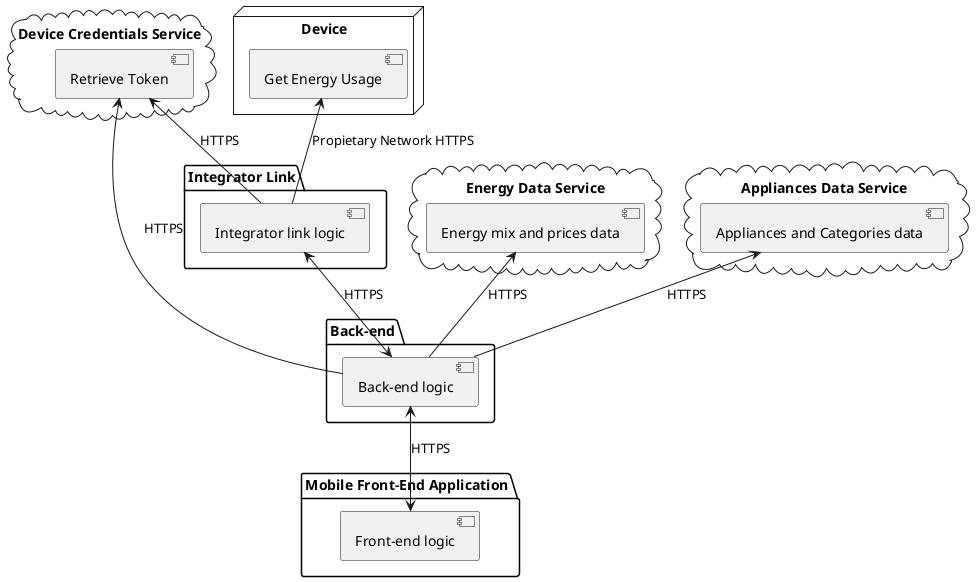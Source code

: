 @startuml

package "Mobile Front-End Application" {
   [Front-end logic]
}

package "Back-end" {
  [Back-end logic]
}

cloud "Energy Data Service" {
  [Energy mix and prices data]
}

cloud "Appliances Data Service" {
  [Appliances and Categories data]
}

package "Integrator Link" {
   [Integrator link logic]
}

node "Device" {
  [Get Energy Usage]
}

cloud "Device Credentials Service" {
  [Retrieve Token]
}

[Front-end logic] <-u-> [Back-end logic] : HTTPS
[Integrator link logic] <-d-> [Back-end logic] : HTTPS
[Appliances and Categories data] <-d- [Back-end logic] : HTTPS
[Energy mix and prices data] <-d- [Back-end logic] : HTTPS
[Retrieve Token] <-r- [Back-end logic] : HTTPS
[Retrieve Token] <-d- [Integrator link logic]: HTTPS
[Get Energy Usage] <-d- [Integrator link logic] : Propietary Network HTTPS

@enduml